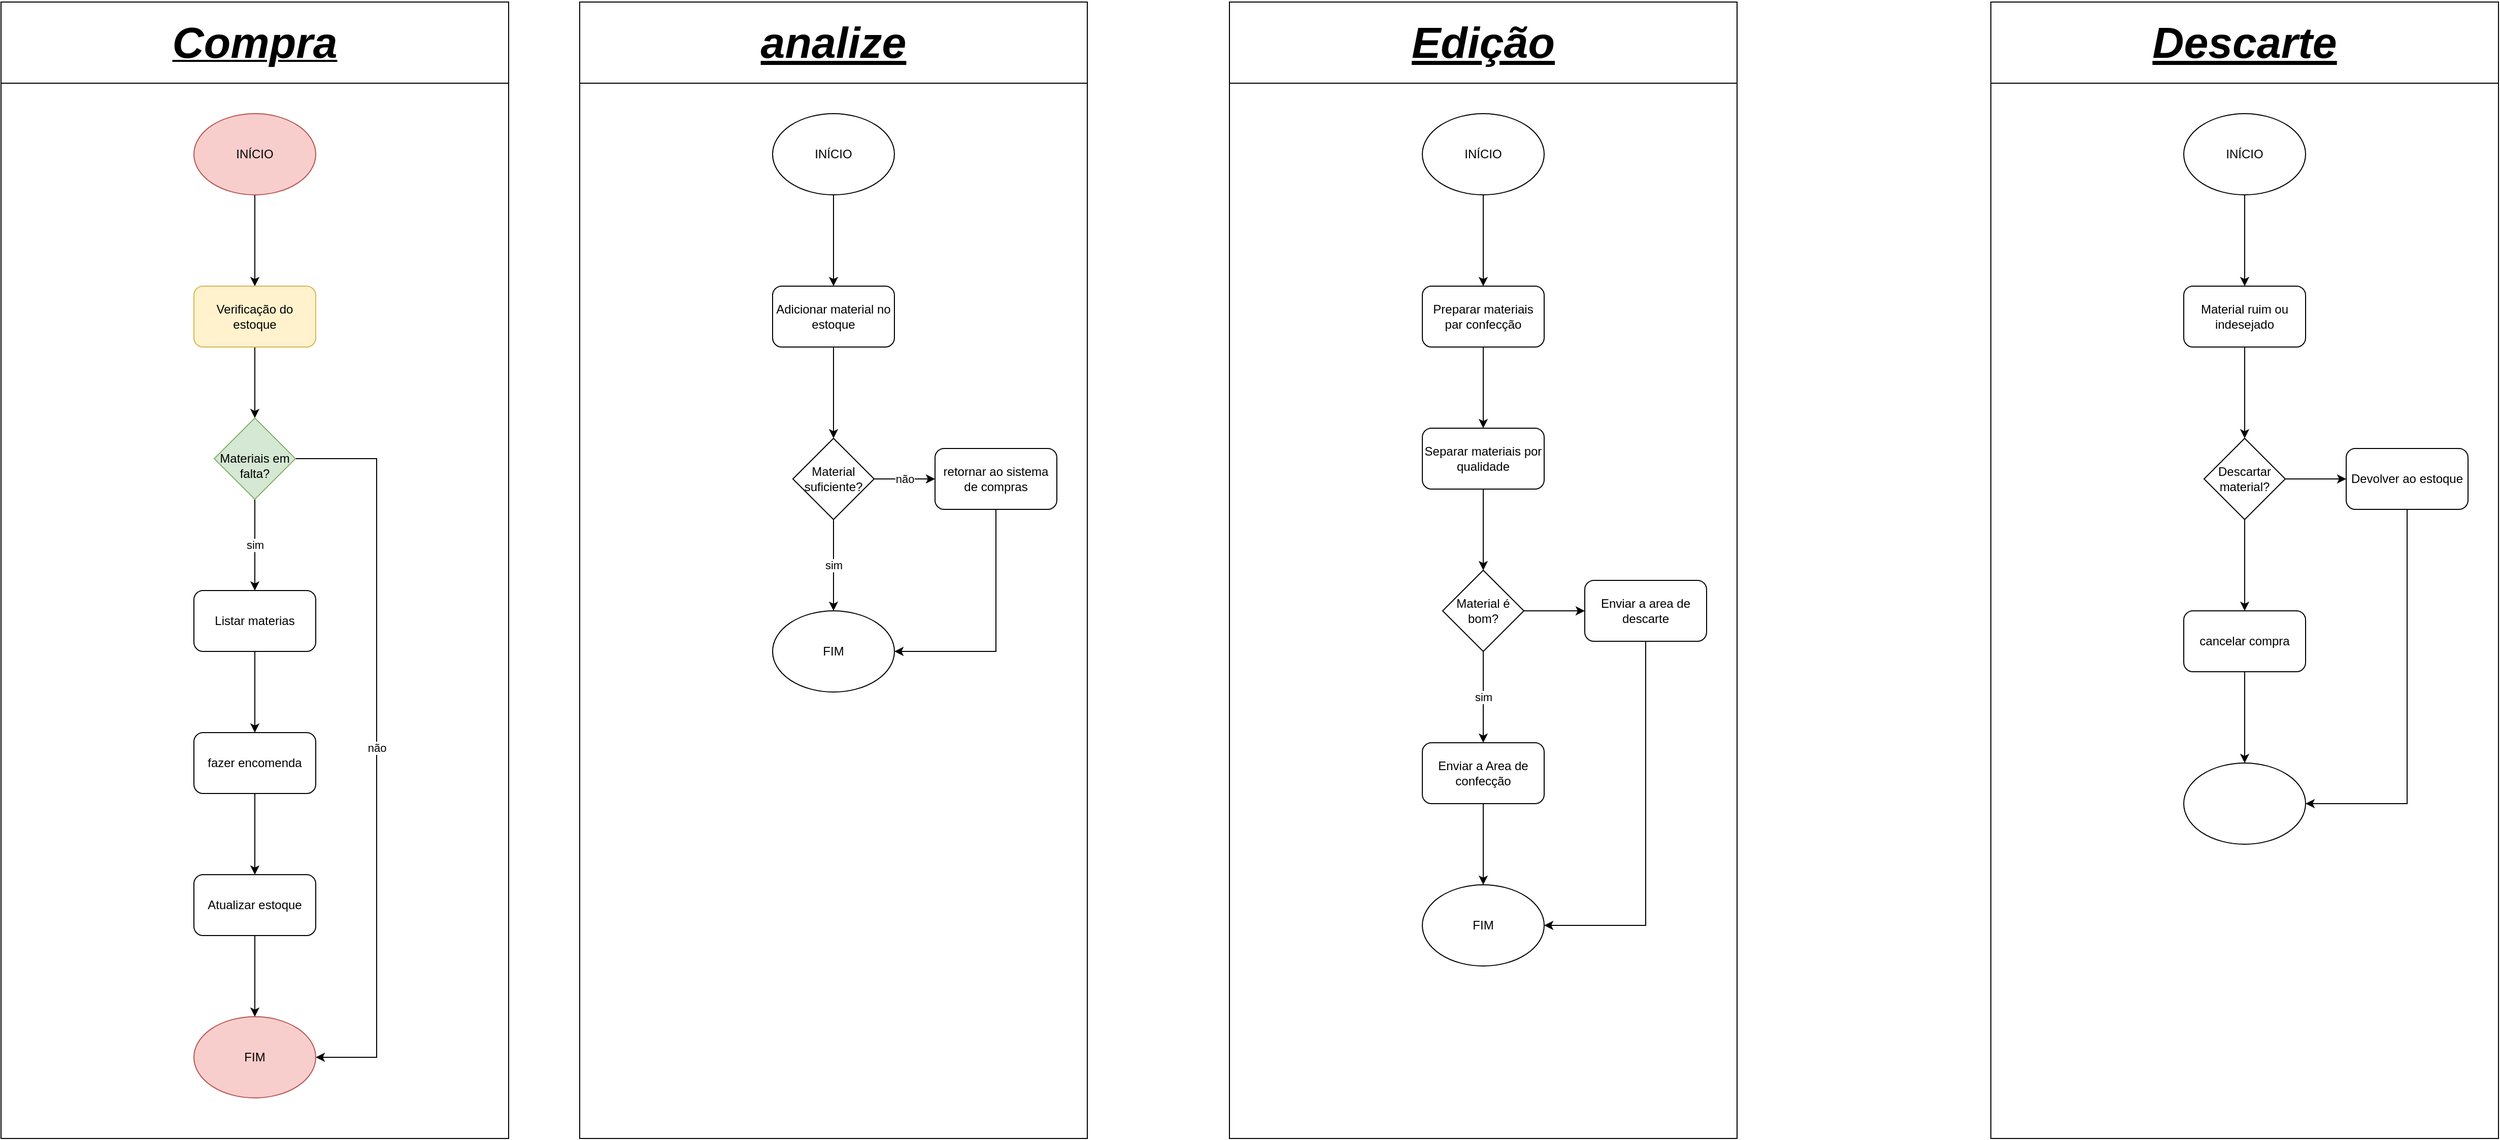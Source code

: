 <mxfile version="24.4.6" type="device">
  <diagram name="Página-1" id="H0bE9gB80t1YhXPXf1RE">
    <mxGraphModel dx="3585" dy="2245" grid="1" gridSize="10" guides="1" tooltips="1" connect="1" arrows="1" fold="1" page="0" pageScale="1" pageWidth="827" pageHeight="1169" math="0" shadow="0">
      <root>
        <mxCell id="0" />
        <mxCell id="1" parent="0" />
        <mxCell id="pCujRr_19Z160oxZ67RG-3" value="" style="edgeStyle=orthogonalEdgeStyle;rounded=0;orthogonalLoop=1;jettySize=auto;html=1;" edge="1" parent="1" source="pCujRr_19Z160oxZ67RG-1" target="pCujRr_19Z160oxZ67RG-2">
          <mxGeometry relative="1" as="geometry" />
        </mxCell>
        <mxCell id="pCujRr_19Z160oxZ67RG-1" value="INÍCIO" style="ellipse;whiteSpace=wrap;html=1;fillColor=#f8cecc;strokeColor=#b85450;" vertex="1" parent="1">
          <mxGeometry x="220" y="-120" width="120" height="80" as="geometry" />
        </mxCell>
        <mxCell id="pCujRr_19Z160oxZ67RG-6" value="" style="edgeStyle=orthogonalEdgeStyle;rounded=0;orthogonalLoop=1;jettySize=auto;html=1;" edge="1" parent="1" source="pCujRr_19Z160oxZ67RG-2">
          <mxGeometry relative="1" as="geometry">
            <mxPoint x="280" y="180" as="targetPoint" />
          </mxGeometry>
        </mxCell>
        <mxCell id="pCujRr_19Z160oxZ67RG-2" value="Verificação do estoque" style="rounded=1;whiteSpace=wrap;html=1;fillColor=#fff2cc;strokeColor=#d6b656;" vertex="1" parent="1">
          <mxGeometry x="220" y="50" width="120" height="60" as="geometry" />
        </mxCell>
        <mxCell id="pCujRr_19Z160oxZ67RG-10" value="sim" style="edgeStyle=orthogonalEdgeStyle;rounded=0;orthogonalLoop=1;jettySize=auto;html=1;" edge="1" parent="1" source="pCujRr_19Z160oxZ67RG-4" target="pCujRr_19Z160oxZ67RG-9">
          <mxGeometry relative="1" as="geometry" />
        </mxCell>
        <mxCell id="pCujRr_19Z160oxZ67RG-21" value="não" style="edgeStyle=orthogonalEdgeStyle;rounded=0;orthogonalLoop=1;jettySize=auto;html=1;exitX=1;exitY=0.5;exitDx=0;exitDy=0;entryX=1;entryY=0.5;entryDx=0;entryDy=0;" edge="1" parent="1" source="pCujRr_19Z160oxZ67RG-4" target="pCujRr_19Z160oxZ67RG-15">
          <mxGeometry relative="1" as="geometry">
            <Array as="points">
              <mxPoint x="400" y="220" />
              <mxPoint x="400" y="810" />
            </Array>
          </mxGeometry>
        </mxCell>
        <mxCell id="pCujRr_19Z160oxZ67RG-4" value="&lt;div&gt;&lt;br&gt;&lt;/div&gt;Materiais em falta?" style="rhombus;whiteSpace=wrap;html=1;fillColor=#d5e8d4;strokeColor=#82b366;" vertex="1" parent="1">
          <mxGeometry x="240" y="180" width="80" height="80" as="geometry" />
        </mxCell>
        <mxCell id="pCujRr_19Z160oxZ67RG-12" value="" style="edgeStyle=orthogonalEdgeStyle;rounded=0;orthogonalLoop=1;jettySize=auto;html=1;" edge="1" parent="1" source="pCujRr_19Z160oxZ67RG-9" target="pCujRr_19Z160oxZ67RG-11">
          <mxGeometry relative="1" as="geometry" />
        </mxCell>
        <mxCell id="pCujRr_19Z160oxZ67RG-9" value="Listar materias" style="rounded=1;whiteSpace=wrap;html=1;" vertex="1" parent="1">
          <mxGeometry x="220" y="350" width="120" height="60" as="geometry" />
        </mxCell>
        <mxCell id="pCujRr_19Z160oxZ67RG-14" value="" style="edgeStyle=orthogonalEdgeStyle;rounded=0;orthogonalLoop=1;jettySize=auto;html=1;" edge="1" parent="1" source="pCujRr_19Z160oxZ67RG-11">
          <mxGeometry relative="1" as="geometry">
            <mxPoint x="280" y="630" as="targetPoint" />
          </mxGeometry>
        </mxCell>
        <mxCell id="pCujRr_19Z160oxZ67RG-11" value="fazer encomenda" style="rounded=1;whiteSpace=wrap;html=1;" vertex="1" parent="1">
          <mxGeometry x="220" y="490" width="120" height="60" as="geometry" />
        </mxCell>
        <mxCell id="pCujRr_19Z160oxZ67RG-15" value="FIM" style="ellipse;whiteSpace=wrap;html=1;fillColor=#f8cecc;strokeColor=#b85450;" vertex="1" parent="1">
          <mxGeometry x="220" y="770" width="120" height="80" as="geometry" />
        </mxCell>
        <mxCell id="pCujRr_19Z160oxZ67RG-17" value="" style="edgeStyle=orthogonalEdgeStyle;rounded=0;orthogonalLoop=1;jettySize=auto;html=1;" edge="1" parent="1" source="pCujRr_19Z160oxZ67RG-16" target="pCujRr_19Z160oxZ67RG-15">
          <mxGeometry relative="1" as="geometry" />
        </mxCell>
        <mxCell id="pCujRr_19Z160oxZ67RG-16" value="Atualizar estoque" style="rounded=1;whiteSpace=wrap;html=1;" vertex="1" parent="1">
          <mxGeometry x="220" y="630" width="120" height="60" as="geometry" />
        </mxCell>
        <mxCell id="pCujRr_19Z160oxZ67RG-22" value="&lt;h1&gt;&lt;i&gt;&lt;u&gt;&lt;font style=&quot;font-size: 43px;&quot;&gt;Compra&lt;/font&gt;&lt;/u&gt;&lt;/i&gt;&lt;/h1&gt;" style="swimlane;whiteSpace=wrap;html=1;startSize=80;" vertex="1" parent="1">
          <mxGeometry x="30" y="-230" width="500" height="1120" as="geometry" />
        </mxCell>
        <mxCell id="pCujRr_19Z160oxZ67RG-25" value="" style="edgeStyle=orthogonalEdgeStyle;rounded=0;orthogonalLoop=1;jettySize=auto;html=1;" edge="1" parent="1" source="pCujRr_19Z160oxZ67RG-23" target="pCujRr_19Z160oxZ67RG-24">
          <mxGeometry relative="1" as="geometry" />
        </mxCell>
        <mxCell id="pCujRr_19Z160oxZ67RG-23" value="INÍCIO" style="ellipse;whiteSpace=wrap;html=1;" vertex="1" parent="1">
          <mxGeometry x="790" y="-120" width="120" height="80" as="geometry" />
        </mxCell>
        <mxCell id="pCujRr_19Z160oxZ67RG-27" value="" style="edgeStyle=orthogonalEdgeStyle;rounded=0;orthogonalLoop=1;jettySize=auto;html=1;" edge="1" parent="1" source="pCujRr_19Z160oxZ67RG-24" target="pCujRr_19Z160oxZ67RG-26">
          <mxGeometry relative="1" as="geometry" />
        </mxCell>
        <mxCell id="pCujRr_19Z160oxZ67RG-24" value="Adicionar material no estoque" style="rounded=1;whiteSpace=wrap;html=1;" vertex="1" parent="1">
          <mxGeometry x="790" y="50" width="120" height="60" as="geometry" />
        </mxCell>
        <mxCell id="pCujRr_19Z160oxZ67RG-29" value="sim" style="edgeStyle=orthogonalEdgeStyle;rounded=0;orthogonalLoop=1;jettySize=auto;html=1;" edge="1" parent="1" source="pCujRr_19Z160oxZ67RG-26" target="pCujRr_19Z160oxZ67RG-28">
          <mxGeometry relative="1" as="geometry" />
        </mxCell>
        <mxCell id="pCujRr_19Z160oxZ67RG-31" value="não" style="edgeStyle=orthogonalEdgeStyle;rounded=0;orthogonalLoop=1;jettySize=auto;html=1;" edge="1" parent="1" source="pCujRr_19Z160oxZ67RG-26" target="pCujRr_19Z160oxZ67RG-30">
          <mxGeometry relative="1" as="geometry" />
        </mxCell>
        <mxCell id="pCujRr_19Z160oxZ67RG-26" value="Material suficiente?" style="rhombus;whiteSpace=wrap;html=1;" vertex="1" parent="1">
          <mxGeometry x="810" y="200" width="80" height="80" as="geometry" />
        </mxCell>
        <mxCell id="pCujRr_19Z160oxZ67RG-28" value="FIM" style="ellipse;whiteSpace=wrap;html=1;" vertex="1" parent="1">
          <mxGeometry x="790" y="370" width="120" height="80" as="geometry" />
        </mxCell>
        <mxCell id="pCujRr_19Z160oxZ67RG-32" style="edgeStyle=orthogonalEdgeStyle;rounded=0;orthogonalLoop=1;jettySize=auto;html=1;exitX=0.5;exitY=1;exitDx=0;exitDy=0;entryX=1;entryY=0.5;entryDx=0;entryDy=0;" edge="1" parent="1" source="pCujRr_19Z160oxZ67RG-30" target="pCujRr_19Z160oxZ67RG-28">
          <mxGeometry relative="1" as="geometry" />
        </mxCell>
        <mxCell id="pCujRr_19Z160oxZ67RG-30" value="retornar ao sistema de compras" style="rounded=1;whiteSpace=wrap;html=1;" vertex="1" parent="1">
          <mxGeometry x="950" y="210" width="120" height="60" as="geometry" />
        </mxCell>
        <mxCell id="pCujRr_19Z160oxZ67RG-33" value="&lt;h1&gt;&lt;span style=&quot;font-size: 43px;&quot;&gt;&lt;i&gt;&lt;u&gt;analize&lt;/u&gt;&lt;/i&gt;&lt;/span&gt;&lt;/h1&gt;" style="swimlane;whiteSpace=wrap;html=1;startSize=80;" vertex="1" parent="1">
          <mxGeometry x="600" y="-230" width="500" height="1120" as="geometry" />
        </mxCell>
        <mxCell id="pCujRr_19Z160oxZ67RG-36" value="" style="edgeStyle=orthogonalEdgeStyle;rounded=0;orthogonalLoop=1;jettySize=auto;html=1;" edge="1" parent="1" source="pCujRr_19Z160oxZ67RG-34" target="pCujRr_19Z160oxZ67RG-35">
          <mxGeometry relative="1" as="geometry" />
        </mxCell>
        <mxCell id="pCujRr_19Z160oxZ67RG-34" value="INÍCIO" style="ellipse;whiteSpace=wrap;html=1;" vertex="1" parent="1">
          <mxGeometry x="1430" y="-120" width="120" height="80" as="geometry" />
        </mxCell>
        <mxCell id="pCujRr_19Z160oxZ67RG-38" value="" style="edgeStyle=orthogonalEdgeStyle;rounded=0;orthogonalLoop=1;jettySize=auto;html=1;" edge="1" parent="1" source="pCujRr_19Z160oxZ67RG-35" target="pCujRr_19Z160oxZ67RG-37">
          <mxGeometry relative="1" as="geometry" />
        </mxCell>
        <mxCell id="pCujRr_19Z160oxZ67RG-35" value="Preparar materiais par confecção" style="rounded=1;whiteSpace=wrap;html=1;" vertex="1" parent="1">
          <mxGeometry x="1430" y="50" width="120" height="60" as="geometry" />
        </mxCell>
        <mxCell id="pCujRr_19Z160oxZ67RG-40" value="" style="edgeStyle=orthogonalEdgeStyle;rounded=0;orthogonalLoop=1;jettySize=auto;html=1;" edge="1" parent="1" source="pCujRr_19Z160oxZ67RG-37" target="pCujRr_19Z160oxZ67RG-39">
          <mxGeometry relative="1" as="geometry" />
        </mxCell>
        <mxCell id="pCujRr_19Z160oxZ67RG-37" value="Separar materiais por qualidade" style="rounded=1;whiteSpace=wrap;html=1;" vertex="1" parent="1">
          <mxGeometry x="1430" y="190" width="120" height="60" as="geometry" />
        </mxCell>
        <mxCell id="pCujRr_19Z160oxZ67RG-42" value="sim" style="edgeStyle=orthogonalEdgeStyle;rounded=0;orthogonalLoop=1;jettySize=auto;html=1;" edge="1" parent="1" source="pCujRr_19Z160oxZ67RG-39" target="pCujRr_19Z160oxZ67RG-41">
          <mxGeometry relative="1" as="geometry" />
        </mxCell>
        <mxCell id="pCujRr_19Z160oxZ67RG-47" value="" style="edgeStyle=orthogonalEdgeStyle;rounded=0;orthogonalLoop=1;jettySize=auto;html=1;" edge="1" parent="1" source="pCujRr_19Z160oxZ67RG-39" target="pCujRr_19Z160oxZ67RG-46">
          <mxGeometry relative="1" as="geometry" />
        </mxCell>
        <mxCell id="pCujRr_19Z160oxZ67RG-39" value="Material é bom?" style="rhombus;whiteSpace=wrap;html=1;" vertex="1" parent="1">
          <mxGeometry x="1450" y="330" width="80" height="80" as="geometry" />
        </mxCell>
        <mxCell id="pCujRr_19Z160oxZ67RG-44" value="" style="edgeStyle=orthogonalEdgeStyle;rounded=0;orthogonalLoop=1;jettySize=auto;html=1;" edge="1" parent="1" source="pCujRr_19Z160oxZ67RG-41">
          <mxGeometry relative="1" as="geometry">
            <mxPoint x="1490" y="640" as="targetPoint" />
          </mxGeometry>
        </mxCell>
        <mxCell id="pCujRr_19Z160oxZ67RG-41" value="Enviar a Area de confecção" style="rounded=1;whiteSpace=wrap;html=1;" vertex="1" parent="1">
          <mxGeometry x="1430" y="500" width="120" height="60" as="geometry" />
        </mxCell>
        <mxCell id="pCujRr_19Z160oxZ67RG-45" value="FIM" style="ellipse;whiteSpace=wrap;html=1;" vertex="1" parent="1">
          <mxGeometry x="1430" y="640" width="120" height="80" as="geometry" />
        </mxCell>
        <mxCell id="pCujRr_19Z160oxZ67RG-48" style="edgeStyle=orthogonalEdgeStyle;rounded=0;orthogonalLoop=1;jettySize=auto;html=1;exitX=0.5;exitY=1;exitDx=0;exitDy=0;entryX=1;entryY=0.5;entryDx=0;entryDy=0;" edge="1" parent="1" source="pCujRr_19Z160oxZ67RG-46" target="pCujRr_19Z160oxZ67RG-45">
          <mxGeometry relative="1" as="geometry" />
        </mxCell>
        <mxCell id="pCujRr_19Z160oxZ67RG-46" value="Enviar a area de descarte" style="rounded=1;whiteSpace=wrap;html=1;" vertex="1" parent="1">
          <mxGeometry x="1590" y="340" width="120" height="60" as="geometry" />
        </mxCell>
        <mxCell id="pCujRr_19Z160oxZ67RG-49" value="&lt;h1&gt;&lt;span style=&quot;font-size: 43px;&quot;&gt;&lt;i&gt;&lt;u&gt;Edição&lt;/u&gt;&lt;/i&gt;&lt;/span&gt;&lt;/h1&gt;" style="swimlane;whiteSpace=wrap;html=1;startSize=80;" vertex="1" parent="1">
          <mxGeometry x="1240" y="-230" width="500" height="1120" as="geometry" />
        </mxCell>
        <mxCell id="pCujRr_19Z160oxZ67RG-52" value="" style="edgeStyle=orthogonalEdgeStyle;rounded=0;orthogonalLoop=1;jettySize=auto;html=1;" edge="1" parent="1" source="pCujRr_19Z160oxZ67RG-50" target="pCujRr_19Z160oxZ67RG-51">
          <mxGeometry relative="1" as="geometry" />
        </mxCell>
        <mxCell id="pCujRr_19Z160oxZ67RG-50" value="INÍCIO" style="ellipse;whiteSpace=wrap;html=1;" vertex="1" parent="1">
          <mxGeometry x="2180" y="-120" width="120" height="80" as="geometry" />
        </mxCell>
        <mxCell id="pCujRr_19Z160oxZ67RG-54" value="" style="edgeStyle=orthogonalEdgeStyle;rounded=0;orthogonalLoop=1;jettySize=auto;html=1;" edge="1" parent="1" source="pCujRr_19Z160oxZ67RG-51" target="pCujRr_19Z160oxZ67RG-53">
          <mxGeometry relative="1" as="geometry" />
        </mxCell>
        <mxCell id="pCujRr_19Z160oxZ67RG-51" value="Material ruim ou indesejado" style="rounded=1;whiteSpace=wrap;html=1;" vertex="1" parent="1">
          <mxGeometry x="2180" y="50" width="120" height="60" as="geometry" />
        </mxCell>
        <mxCell id="pCujRr_19Z160oxZ67RG-56" value="" style="edgeStyle=orthogonalEdgeStyle;rounded=0;orthogonalLoop=1;jettySize=auto;html=1;" edge="1" parent="1" source="pCujRr_19Z160oxZ67RG-53" target="pCujRr_19Z160oxZ67RG-55">
          <mxGeometry relative="1" as="geometry" />
        </mxCell>
        <mxCell id="pCujRr_19Z160oxZ67RG-60" value="" style="edgeStyle=orthogonalEdgeStyle;rounded=0;orthogonalLoop=1;jettySize=auto;html=1;" edge="1" parent="1" source="pCujRr_19Z160oxZ67RG-53" target="pCujRr_19Z160oxZ67RG-59">
          <mxGeometry relative="1" as="geometry" />
        </mxCell>
        <mxCell id="pCujRr_19Z160oxZ67RG-53" value="Descartar&lt;div&gt;material?&lt;/div&gt;" style="rhombus;whiteSpace=wrap;html=1;" vertex="1" parent="1">
          <mxGeometry x="2200" y="200" width="80" height="80" as="geometry" />
        </mxCell>
        <mxCell id="pCujRr_19Z160oxZ67RG-58" value="" style="edgeStyle=orthogonalEdgeStyle;rounded=0;orthogonalLoop=1;jettySize=auto;html=1;" edge="1" parent="1" source="pCujRr_19Z160oxZ67RG-55" target="pCujRr_19Z160oxZ67RG-57">
          <mxGeometry relative="1" as="geometry" />
        </mxCell>
        <mxCell id="pCujRr_19Z160oxZ67RG-55" value="cancelar compra" style="rounded=1;whiteSpace=wrap;html=1;" vertex="1" parent="1">
          <mxGeometry x="2180" y="370" width="120" height="60" as="geometry" />
        </mxCell>
        <mxCell id="pCujRr_19Z160oxZ67RG-57" value="" style="ellipse;whiteSpace=wrap;html=1;" vertex="1" parent="1">
          <mxGeometry x="2180" y="520" width="120" height="80" as="geometry" />
        </mxCell>
        <mxCell id="pCujRr_19Z160oxZ67RG-61" style="edgeStyle=orthogonalEdgeStyle;rounded=0;orthogonalLoop=1;jettySize=auto;html=1;exitX=0.5;exitY=1;exitDx=0;exitDy=0;entryX=1;entryY=0.5;entryDx=0;entryDy=0;" edge="1" parent="1" source="pCujRr_19Z160oxZ67RG-59" target="pCujRr_19Z160oxZ67RG-57">
          <mxGeometry relative="1" as="geometry" />
        </mxCell>
        <mxCell id="pCujRr_19Z160oxZ67RG-59" value="Devolver ao estoque" style="rounded=1;whiteSpace=wrap;html=1;" vertex="1" parent="1">
          <mxGeometry x="2340" y="210" width="120" height="60" as="geometry" />
        </mxCell>
        <mxCell id="pCujRr_19Z160oxZ67RG-62" value="&lt;h1&gt;&lt;span style=&quot;font-size: 43px;&quot;&gt;&lt;i&gt;&lt;u&gt;Descarte&lt;/u&gt;&lt;/i&gt;&lt;/span&gt;&lt;/h1&gt;" style="swimlane;whiteSpace=wrap;html=1;startSize=80;" vertex="1" parent="1">
          <mxGeometry x="1990" y="-230" width="500" height="1120" as="geometry" />
        </mxCell>
      </root>
    </mxGraphModel>
  </diagram>
</mxfile>
